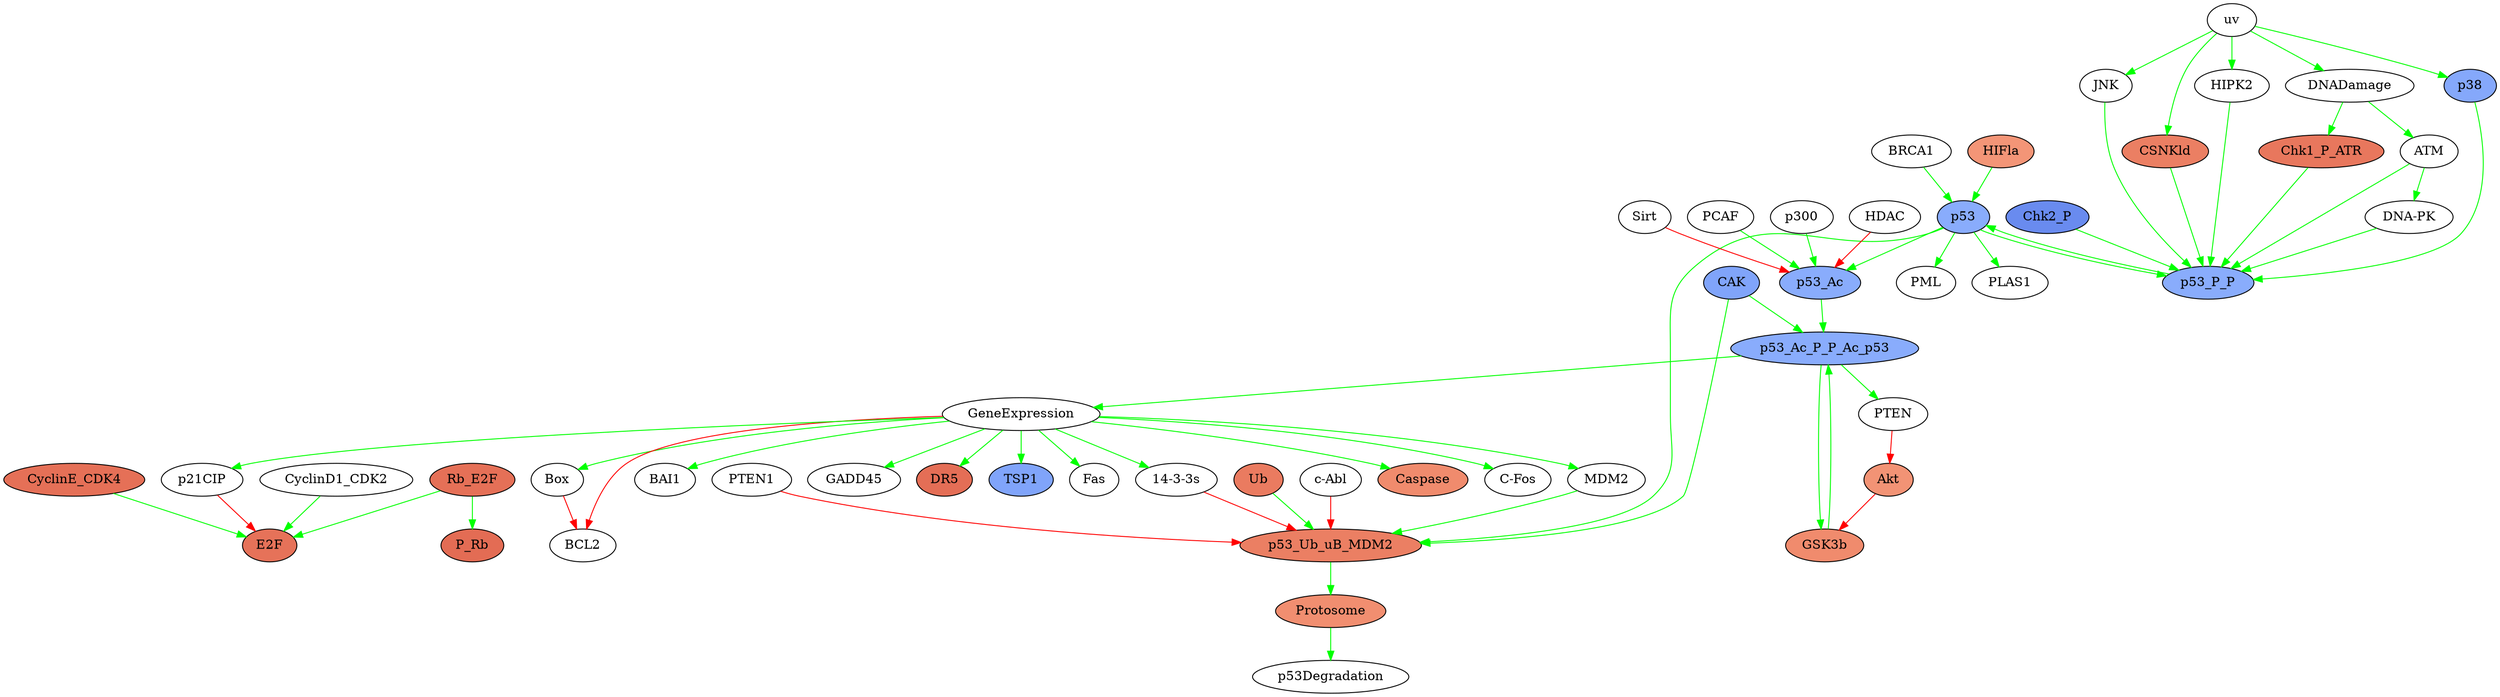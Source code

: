 strict digraph  {
	CyclinE_CDK4	 [color=black,
		fillcolor="#E57057",
		style=filled];
	E2F	 [color=black,
		fillcolor="#E67259",
		style=filled];
	CyclinE_CDK4 -> E2F	 [color=green];
	BRCA1	 [color=black,
		fillcolor="#ffffff",
		style=filled];
	p53	 [color=black,
		fillcolor="#89ACFC",
		style=filled];
	BRCA1 -> p53	 [color=green];
	p53_Ub_uB_MDM2	 [color=black,
		fillcolor="#EB7F63",
		style=filled];
	Protosome	 [color=black,
		fillcolor="#F18E70",
		style=filled];
	p53_Ub_uB_MDM2 -> Protosome	 [color=green];
	CSNKld	 [color=black,
		fillcolor="#EB7F63",
		style=filled];
	p53_P_P	 [color=black,
		fillcolor="#89ACFC",
		style=filled];
	CSNKld -> p53_P_P	 [color=green];
	DNADamage	 [color=black,
		fillcolor="#ffffff",
		style=filled];
	ATM	 [color=black,
		fillcolor="#ffffff",
		style=filled];
	DNADamage -> ATM	 [color=green];
	Chk1_P_ATR	 [color=black,
		fillcolor="#E8775D",
		style=filled];
	DNADamage -> Chk1_P_ATR	 [color=green];
	PCAF	 [color=black,
		fillcolor="#ffffff",
		style=filled];
	p53_Ac	 [color=black,
		fillcolor="#89ACFC",
		style=filled];
	PCAF -> p53_Ac	 [color=green];
	ATM -> p53_P_P	 [color=green];
	"DNA-PK"	 [color=black,
		fillcolor="#ffffff",
		style=filled];
	ATM -> "DNA-PK"	 [color=green];
	p300	 [color=black,
		fillcolor="#ffffff",
		style=filled];
	p300 -> p53_Ac	 [color=green];
	CAK	 [color=black,
		fillcolor="#80A4FA",
		style=filled];
	p53_Ac_P_P_Ac_p53	 [color=black,
		fillcolor="#89ACFC",
		style=filled];
	CAK -> p53_Ac_P_P_Ac_p53	 [color=green];
	CAK -> p53_Ub_uB_MDM2	 [color=green];
	HIPK2	 [color=black,
		fillcolor="#ffffff",
		style=filled];
	HIPK2 -> p53_P_P	 [color=green];
	CyclinD1_CDK2	 [color=black,
		fillcolor="#ffffff",
		style=filled];
	CyclinD1_CDK2 -> E2F	 [color=green];
	p53Degradation	 [color=black,
		fillcolor="#ffffff",
		style=filled];
	Protosome -> p53Degradation	 [color=green];
	"C-Fos"	 [color=black,
		fillcolor="#ffffff",
		style=filled];
	TSP1	 [color=black,
		fillcolor="#80A4FA",
		style=filled];
	Chk1_P_ATR -> p53_P_P	 [color=green];
	"DNA-PK" -> p53_P_P	 [color=green];
	"c-Abl"	 [color=black,
		fillcolor="#ffffff",
		style=filled];
	"c-Abl" -> p53_Ub_uB_MDM2	 [color=red];
	Fas	 [color=black,
		fillcolor="#ffffff",
		style=filled];
	PTEN1 -> p53_Ub_uB_MDM2	 [color=red];
	Caspase	 [color=black,
		fillcolor="#F08B6D",
		style=filled];
	p53_P_P -> p53	 [color=green];
	PML	 [color=black,
		fillcolor="#ffffff",
		style=filled];
	p53 -> p53_P_P	 [color=green];
	p53 -> PML	 [color=green];
	p53 -> p53_Ac	 [color=green];
	PLAS1	 [color=black,
		fillcolor="#ffffff",
		style=filled];
	p53 -> PLAS1	 [color=green];
	p53 -> p53_Ub_uB_MDM2	 [color=green];
	HIFla	 [color=black,
		fillcolor="#F39577",
		style=filled];
	HIFla -> p53	 [color=green];
	PTEN	 [color=black,
		fillcolor="#ffffff",
		style=filled];
	p53_Ac_P_P_Ac_p53 -> PTEN	 [color=green];
	GSK3b	 [color=black,
		fillcolor="#F08B6D",
		style=filled];
	p53_Ac_P_P_Ac_p53 -> GSK3b	 [color=green];
	GeneExpression	 [color=black,
		fillcolor="#ffffff",
		style=filled];
	p53_Ac_P_P_Ac_p53 -> GeneExpression	 [color=green];
	Box	 [color=black,
		fillcolor="#ffffff",
		style=filled];
	BCL2	 [color=black,
		fillcolor="#ffffff",
		style=filled];
	Box -> BCL2	 [color=red];
	"14-3-3s"	 [color=black,
		fillcolor="#ffffff",
		style=filled];
	"14-3-3s" -> p53_Ub_uB_MDM2	 [color=red];
	p53_Ac -> p53_Ac_P_P_Ac_p53	 [color=green];
	p21CIP	 [color=black,
		fillcolor="#ffffff",
		style=filled];
	p21CIP -> E2F	 [color=red];
	Akt	 [color=black,
		fillcolor="#F29375",
		style=filled];
	Akt -> GSK3b	 [color=red];
	HDAC	 [color=black,
		fillcolor="#ffffff",
		style=filled];
	HDAC -> p53_Ac	 [color=red];
	p38	 [color=black,
		fillcolor="#85A8FB",
		style=filled];
	p38 -> p53_P_P	 [color=green];
	MDM2	 [color=black,
		fillcolor="#ffffff",
		style=filled];
	MDM2 -> p53_Ub_uB_MDM2	 [color=green];
	GSK3b -> p53_Ac_P_P_Ac_p53	 [color=green];
	Ub	 [color=black,
		fillcolor="#EA7B60",
		style=filled];
	Ub -> p53_Ub_uB_MDM2	 [color=green];
	BAI1	 [color=black,
		fillcolor="#ffffff",
		style=filled];
	Rb_E2F	 [color=black,
		fillcolor="#E57057",
		style=filled];
	P_Rb	 [color=black,
		fillcolor="#E36C54",
		style=filled];
	Rb_E2F -> P_Rb	 [color=green];
	Rb_E2F -> E2F	 [color=green];
	GADD45	 [color=black,
		fillcolor="#ffffff",
		style=filled];
	DR5	 [color=black,
		fillcolor="#E46E56",
		style=filled];
	GeneExpression -> DR5	 [color=green];
	GeneExpression -> BCL2	 [color=red];
	GeneExpression -> Fas	 [color=green];
	GeneExpression -> Caspase	 [color=green];
	GeneExpression -> Box	 [color=green];
	GeneExpression -> "14-3-3s"	 [color=green];
	GeneExpression -> p21CIP	 [color=green];
	GeneExpression -> MDM2	 [color=green];
	GeneExpression -> BAI1	 [color=green];
	GeneExpression -> GADD45	 [color=green];
	GeneExpression -> "C-Fos"	 [color=green];
	GeneExpression -> TSP1	 [color=green];
	uv	 [color=black,
		fillcolor="#ffffff",
		style=filled];
	JNK	 [color=black,
		fillcolor="#ffffff",
		style=filled];
	uv -> JNK	 [color=green];
	uv -> p38	 [color=green];
	uv -> HIPK2	 [color=green];
	uv -> CSNKld	 [color=green];
	uv -> DNADamage	 [color=green];
	PTEN -> Akt	 [color=red];
	Chk2_P	 [color=black,
		fillcolor="#698BEF",
		style=filled];
	Chk2_P -> p53_P_P	 [color=green];
	Sirt	 [color=black,
		fillcolor="#ffffff",
		style=filled];
	Sirt -> p53_Ac	 [color=red];
	JNK -> p53_P_P	 [color=green];
}
